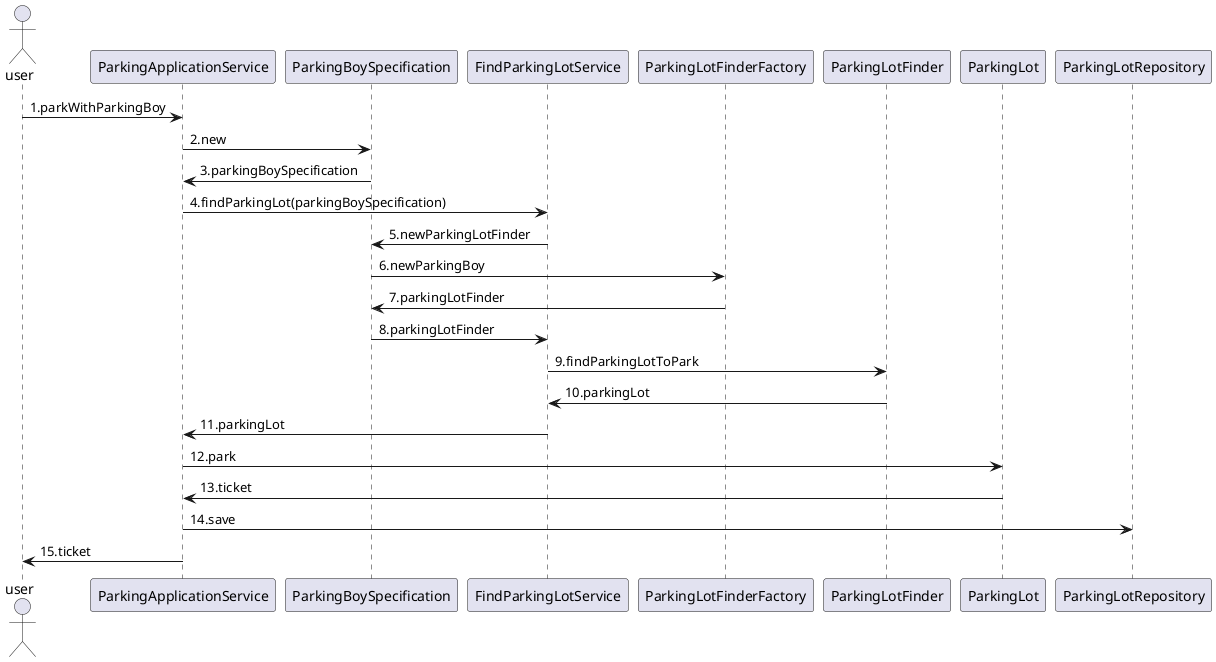 @startuml

actor user
user -> ParkingApplicationService :1.parkWithParkingBoy
ParkingApplicationService -> ParkingBoySpecification :2.new
ParkingApplicationService <- ParkingBoySpecification :3.parkingBoySpecification
ParkingApplicationService -> FindParkingLotService :4.findParkingLot(parkingBoySpecification)
FindParkingLotService -> ParkingBoySpecification :5.newParkingLotFinder
ParkingBoySpecification -> ParkingLotFinderFactory :6.newParkingBoy
ParkingBoySpecification <- ParkingLotFinderFactory :7.parkingLotFinder
FindParkingLotService <- ParkingBoySpecification :8.parkingLotFinder
FindParkingLotService -> ParkingLotFinder :9.findParkingLotToPark
FindParkingLotService <- ParkingLotFinder :10.parkingLot
ParkingApplicationService <- FindParkingLotService :11.parkingLot
ParkingApplicationService -> ParkingLot :12.park
ParkingApplicationService <-  ParkingLot :13.ticket
ParkingApplicationService -> ParkingLotRepository :14.save
user <- ParkingApplicationService :15.ticket


@enduml

